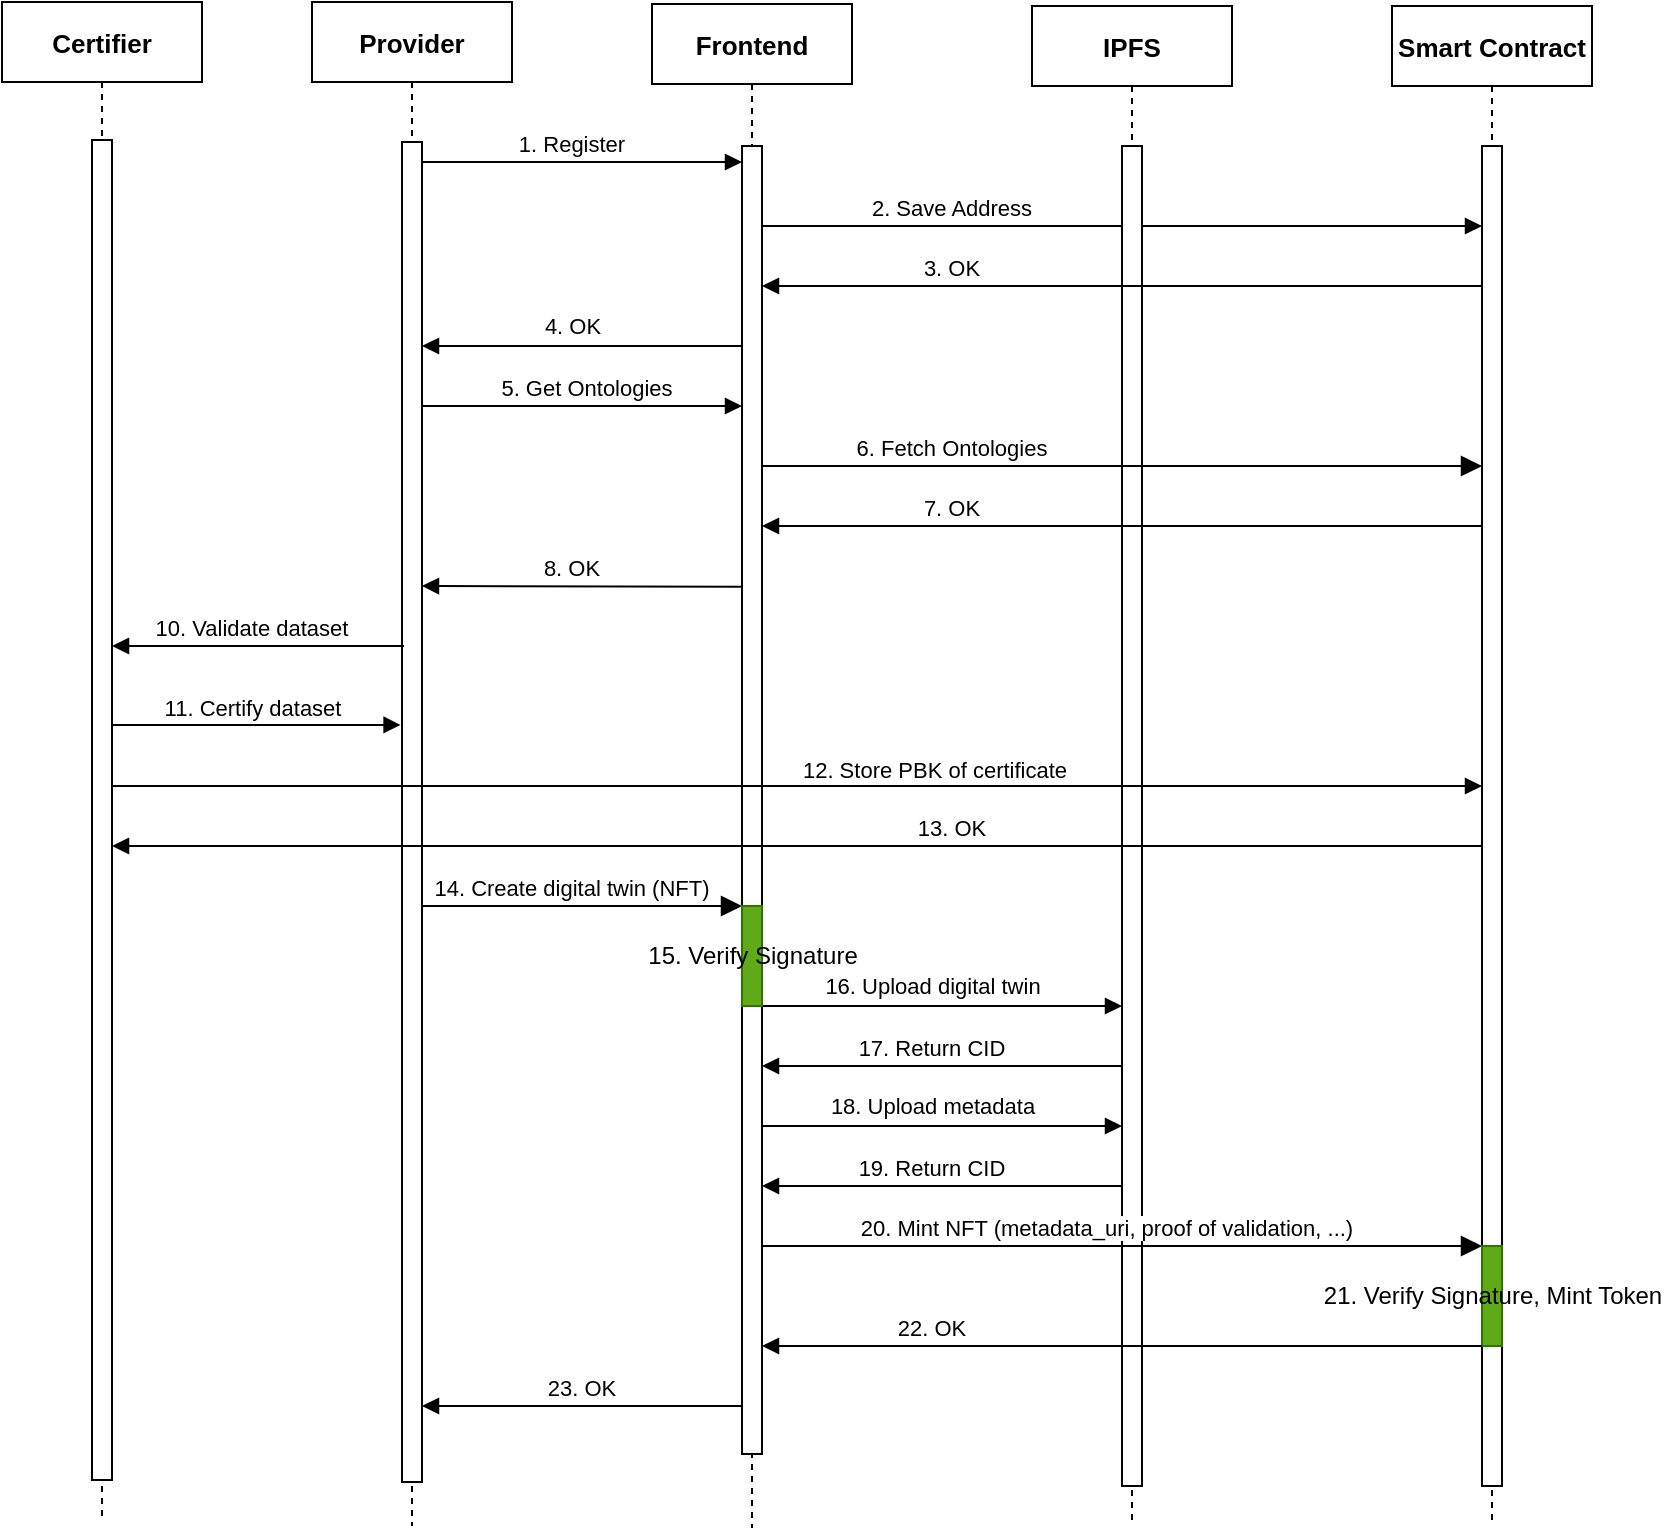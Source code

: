 <mxfile>
    <diagram id="53vZRzIDgZGgw-JT5D9q" name="Page-1">
        <mxGraphModel dx="1081" dy="620" grid="1" gridSize="10" guides="1" tooltips="1" connect="1" arrows="1" fold="1" page="1" pageScale="1" pageWidth="850" pageHeight="1100" math="0" shadow="0">
            <root>
                <mxCell id="0"/>
                <mxCell id="1" parent="0"/>
                <mxCell id="2" value="Provider" style="shape=umlLifeline;perimeter=lifelinePerimeter;container=1;collapsible=0;recursiveResize=0;rounded=0;shadow=0;strokeWidth=1;fontStyle=1;fontSize=13;" parent="1" vertex="1">
                    <mxGeometry x="160" y="78" width="100" height="762" as="geometry"/>
                </mxCell>
                <mxCell id="3" value="" style="points=[];perimeter=orthogonalPerimeter;rounded=0;shadow=0;strokeWidth=1;" parent="2" vertex="1">
                    <mxGeometry x="45" y="70" width="10" height="670" as="geometry"/>
                </mxCell>
                <mxCell id="6" value="Frontend" style="shape=umlLifeline;perimeter=lifelinePerimeter;container=1;collapsible=0;recursiveResize=0;rounded=0;shadow=0;strokeWidth=1;fontStyle=1;fontSize=13;" parent="1" vertex="1">
                    <mxGeometry x="330" y="79" width="100" height="762" as="geometry"/>
                </mxCell>
                <mxCell id="7" value="" style="points=[];perimeter=orthogonalPerimeter;rounded=0;shadow=0;strokeWidth=1;" parent="6" vertex="1">
                    <mxGeometry x="45" y="71" width="10" height="654" as="geometry"/>
                </mxCell>
                <mxCell id="9" value="1. Register" style="verticalAlign=bottom;endArrow=block;entryX=0;entryY=0;shadow=0;strokeWidth=1;" parent="1" edge="1">
                    <mxGeometry x="-0.062" relative="1" as="geometry">
                        <mxPoint x="215" y="158.0" as="sourcePoint"/>
                        <mxPoint x="375" y="158.0" as="targetPoint"/>
                        <mxPoint as="offset"/>
                    </mxGeometry>
                </mxCell>
                <mxCell id="10" value="2. Save Address" style="verticalAlign=bottom;endArrow=block;shadow=0;strokeWidth=1;" parent="1" source="7" target="15" edge="1">
                    <mxGeometry x="-0.472" relative="1" as="geometry">
                        <mxPoint x="215" y="200" as="sourcePoint"/>
                        <mxPoint x="670" y="190" as="targetPoint"/>
                        <Array as="points">
                            <mxPoint x="590" y="190"/>
                        </Array>
                        <mxPoint as="offset"/>
                    </mxGeometry>
                </mxCell>
                <mxCell id="12" value="IPFS" style="shape=umlLifeline;perimeter=lifelinePerimeter;container=1;collapsible=0;recursiveResize=0;rounded=0;shadow=0;strokeWidth=1;fontStyle=1;fontSize=13;" parent="1" vertex="1">
                    <mxGeometry x="520" y="80" width="100" height="760" as="geometry"/>
                </mxCell>
                <mxCell id="13" value="" style="points=[];perimeter=orthogonalPerimeter;rounded=0;shadow=0;strokeWidth=1;" parent="12" vertex="1">
                    <mxGeometry x="45" y="70" width="10" height="670" as="geometry"/>
                </mxCell>
                <mxCell id="14" value="Smart Contract" style="shape=umlLifeline;perimeter=lifelinePerimeter;container=1;collapsible=0;recursiveResize=0;rounded=0;shadow=0;strokeWidth=1;fontStyle=1;fontSize=13;" parent="1" vertex="1">
                    <mxGeometry x="700" y="80" width="100" height="760" as="geometry"/>
                </mxCell>
                <mxCell id="15" value="" style="points=[];perimeter=orthogonalPerimeter;rounded=0;shadow=0;strokeWidth=1;" parent="14" vertex="1">
                    <mxGeometry x="45" y="70" width="10" height="670" as="geometry"/>
                </mxCell>
                <mxCell id="17" value="3. OK" style="verticalAlign=bottom;endArrow=none;shadow=0;strokeWidth=1;startArrow=block;startFill=1;endFill=0;" parent="1" source="7" target="15" edge="1">
                    <mxGeometry x="-0.472" relative="1" as="geometry">
                        <mxPoint x="330.25" y="220" as="sourcePoint"/>
                        <mxPoint x="660" y="220" as="targetPoint"/>
                        <Array as="points">
                            <mxPoint x="400" y="220"/>
                            <mxPoint x="430" y="220"/>
                            <mxPoint x="510" y="220"/>
                            <mxPoint x="640" y="220"/>
                            <mxPoint x="680" y="220"/>
                        </Array>
                        <mxPoint as="offset"/>
                    </mxGeometry>
                </mxCell>
                <mxCell id="22" value="" style="points=[];perimeter=orthogonalPerimeter;rounded=0;shadow=0;strokeWidth=1;fillColor=#60a917;strokeColor=#2D7600;fontColor=#ffffff;" parent="1" vertex="1">
                    <mxGeometry x="50" y="430" width="10" height="50" as="geometry"/>
                </mxCell>
                <mxCell id="28" value="5. Get Ontologies" style="verticalAlign=bottom;endArrow=block;shadow=0;strokeWidth=1;" parent="1" target="7" edge="1" source="3">
                    <mxGeometry x="0.032" relative="1" as="geometry">
                        <mxPoint x="220" y="310" as="sourcePoint"/>
                        <mxPoint x="240" y="310" as="targetPoint"/>
                        <Array as="points">
                            <mxPoint x="270" y="280"/>
                        </Array>
                        <mxPoint as="offset"/>
                    </mxGeometry>
                </mxCell>
                <mxCell id="29" value="6. Fetch Ontologies" style="verticalAlign=bottom;endArrow=block;endSize=8;shadow=0;strokeWidth=1;endFill=1;" parent="1" edge="1">
                    <mxGeometry x="-0.472" relative="1" as="geometry">
                        <mxPoint x="745" y="310" as="targetPoint"/>
                        <mxPoint x="385" y="310" as="sourcePoint"/>
                        <mxPoint as="offset"/>
                        <Array as="points">
                            <mxPoint x="535" y="310"/>
                        </Array>
                    </mxGeometry>
                </mxCell>
                <mxCell id="31" value="7. OK" style="verticalAlign=bottom;endArrow=none;endSize=8;shadow=0;strokeWidth=1;endFill=0;startArrow=block;startFill=1;" parent="1" edge="1">
                    <mxGeometry x="-0.472" relative="1" as="geometry">
                        <mxPoint x="745" y="340" as="targetPoint"/>
                        <mxPoint x="385" y="340" as="sourcePoint"/>
                        <mxPoint as="offset"/>
                        <Array as="points">
                            <mxPoint x="535" y="340"/>
                        </Array>
                    </mxGeometry>
                </mxCell>
                <mxCell id="32" value="8. OK" style="verticalAlign=bottom;endArrow=none;shadow=0;strokeWidth=1;startArrow=block;startFill=1;endFill=0;entryX=-0.01;entryY=0.337;entryDx=0;entryDy=0;entryPerimeter=0;" parent="1" edge="1" target="7">
                    <mxGeometry x="-0.062" relative="1" as="geometry">
                        <mxPoint x="215" y="370.0" as="sourcePoint"/>
                        <mxPoint x="360" y="370" as="targetPoint"/>
                        <mxPoint as="offset"/>
                    </mxGeometry>
                </mxCell>
                <mxCell id="33" value="20. Mint NFT (metadata_uri, proof of validation, ...)" style="verticalAlign=bottom;endArrow=block;endSize=8;shadow=0;strokeWidth=1;endFill=1;" parent="1" edge="1">
                    <mxGeometry x="-0.041" relative="1" as="geometry">
                        <mxPoint x="745" y="699.998" as="targetPoint"/>
                        <mxPoint x="385" y="699.998" as="sourcePoint"/>
                        <mxPoint as="offset"/>
                        <Array as="points"/>
                    </mxGeometry>
                </mxCell>
                <mxCell id="35" value="13. OK" style="verticalAlign=bottom;endArrow=none;endSize=8;shadow=0;strokeWidth=1;endFill=0;startArrow=block;startFill=1;entryX=0.282;entryY=0.516;entryDx=0;entryDy=0;entryPerimeter=0;" parent="1" edge="1" source="27">
                    <mxGeometry x="0.226" relative="1" as="geometry">
                        <mxPoint x="745.0" y="500.0" as="targetPoint"/>
                        <mxPoint x="209.68" y="501.38" as="sourcePoint"/>
                        <mxPoint as="offset"/>
                        <Array as="points"/>
                    </mxGeometry>
                </mxCell>
                <mxCell id="39" value="14. Create digital twin (NFT)" style="verticalAlign=bottom;endArrow=block;endSize=8;shadow=0;strokeWidth=1;endFill=1;startArrow=none;startFill=0;" parent="1" target="7" edge="1" source="3">
                    <mxGeometry x="-0.062" relative="1" as="geometry">
                        <mxPoint x="370" y="530" as="targetPoint"/>
                        <mxPoint x="215" y="556" as="sourcePoint"/>
                        <mxPoint as="offset"/>
                        <Array as="points">
                            <mxPoint x="310" y="530"/>
                            <mxPoint x="330" y="530"/>
                            <mxPoint x="350" y="530"/>
                        </Array>
                    </mxGeometry>
                </mxCell>
                <mxCell id="40" value="" style="points=[];perimeter=orthogonalPerimeter;rounded=0;shadow=0;strokeWidth=1;fillColor=#60a917;strokeColor=#2D7600;fontColor=#ffffff;" parent="1" vertex="1">
                    <mxGeometry x="745" y="700" width="10" height="50" as="geometry"/>
                </mxCell>
                <mxCell id="41" value="21. Verify Signature, Mint Token" style="text;html=1;align=center;verticalAlign=middle;resizable=0;points=[];autosize=1;strokeColor=none;" parent="1" vertex="1">
                    <mxGeometry x="660" y="715" width="180" height="20" as="geometry"/>
                </mxCell>
                <mxCell id="43" value="23. OK" style="verticalAlign=bottom;endArrow=none;shadow=0;strokeWidth=1;startArrow=block;startFill=1;endFill=0;" parent="1" edge="1">
                    <mxGeometry relative="1" as="geometry">
                        <mxPoint x="215" y="780" as="sourcePoint"/>
                        <mxPoint x="375" y="780" as="targetPoint"/>
                    </mxGeometry>
                </mxCell>
                <mxCell id="47" value="12. Store PBK of certificate" style="verticalAlign=bottom;endArrow=block;shadow=0;strokeWidth=1;exitX=1.076;exitY=0.478;exitDx=0;exitDy=0;exitPerimeter=0;" parent="1" edge="1" target="15">
                    <mxGeometry x="0.202" y="-1" relative="1" as="geometry">
                        <mxPoint x="60.0" y="470" as="sourcePoint"/>
                        <mxPoint x="710" y="472" as="targetPoint"/>
                        <mxPoint as="offset"/>
                    </mxGeometry>
                </mxCell>
                <mxCell id="48" value="17. Return CID" style="verticalAlign=bottom;endArrow=none;endSize=8;shadow=0;strokeWidth=1;endFill=0;startArrow=block;startFill=1;" parent="1" edge="1">
                    <mxGeometry x="-0.056" relative="1" as="geometry">
                        <mxPoint x="565" y="610" as="targetPoint"/>
                        <mxPoint x="385" y="610" as="sourcePoint"/>
                        <mxPoint as="offset"/>
                        <Array as="points">
                            <mxPoint x="430" y="610"/>
                        </Array>
                    </mxGeometry>
                </mxCell>
                <mxCell id="49" value="22. OK" style="verticalAlign=bottom;endArrow=none;endSize=8;shadow=0;strokeWidth=1;endFill=0;startArrow=block;startFill=1;" parent="1" edge="1">
                    <mxGeometry x="-0.528" relative="1" as="geometry">
                        <mxPoint x="745" y="750" as="targetPoint"/>
                        <mxPoint x="385" y="750" as="sourcePoint"/>
                        <mxPoint as="offset"/>
                        <Array as="points">
                            <mxPoint x="530" y="750"/>
                        </Array>
                    </mxGeometry>
                </mxCell>
                <mxCell id="50" value="" style="group" parent="1" vertex="1" connectable="0">
                    <mxGeometry x="5" y="78" width="130" height="760" as="geometry"/>
                </mxCell>
                <mxCell id="26" value="Certifier" style="shape=umlLifeline;perimeter=lifelinePerimeter;container=1;collapsible=0;recursiveResize=0;rounded=0;shadow=0;strokeWidth=1;fontStyle=1;fontSize=13;" parent="50" vertex="1">
                    <mxGeometry width="100" height="760" as="geometry"/>
                </mxCell>
                <mxCell id="27" value="" style="points=[];perimeter=orthogonalPerimeter;rounded=0;shadow=0;strokeWidth=1;" parent="50" vertex="1">
                    <mxGeometry x="45" y="69" width="10" height="670" as="geometry"/>
                </mxCell>
                <mxCell id="34" value="10. Validate dataset" style="verticalAlign=bottom;endArrow=block;shadow=0;strokeWidth=1;entryX=0.519;entryY=0.414;entryDx=0;entryDy=0;entryPerimeter=0;" parent="50" edge="1">
                    <mxGeometry x="0.041" relative="1" as="geometry">
                        <mxPoint x="201" y="322" as="sourcePoint"/>
                        <mxPoint x="55.0" y="322" as="targetPoint"/>
                        <mxPoint as="offset"/>
                    </mxGeometry>
                </mxCell>
                <mxCell id="65" value="" style="endArrow=block;html=1;endFill=1;" parent="1" edge="1">
                    <mxGeometry width="50" height="50" relative="1" as="geometry">
                        <mxPoint x="385" y="580" as="sourcePoint"/>
                        <mxPoint x="565" y="580" as="targetPoint"/>
                        <Array as="points">
                            <mxPoint x="400" y="580"/>
                            <mxPoint x="410" y="580"/>
                        </Array>
                    </mxGeometry>
                </mxCell>
                <mxCell id="66" value="16. Upload digital twin" style="edgeLabel;html=1;align=center;verticalAlign=middle;resizable=0;points=[];" parent="65" vertex="1" connectable="0">
                    <mxGeometry x="0.128" relative="1" as="geometry">
                        <mxPoint x="-17" y="-10" as="offset"/>
                    </mxGeometry>
                </mxCell>
                <mxCell id="68" value="" style="endArrow=block;html=1;entryX=-0.071;entryY=0.435;entryDx=0;entryDy=0;entryPerimeter=0;endFill=1;" parent="1" target="3" edge="1" source="27">
                    <mxGeometry width="50" height="50" relative="1" as="geometry">
                        <mxPoint x="61.94" y="438.09" as="sourcePoint"/>
                        <mxPoint x="205.47" y="436.11" as="targetPoint"/>
                    </mxGeometry>
                </mxCell>
                <mxCell id="71" value="&lt;span style=&quot;font-size: 11px;&quot;&gt;11. Certify&amp;nbsp;dataset&lt;/span&gt;" style="edgeLabel;html=1;align=center;verticalAlign=middle;resizable=0;points=[];fontSize=11;" parent="68" vertex="1" connectable="0">
                    <mxGeometry x="0.17" y="-3" relative="1" as="geometry">
                        <mxPoint x="-15" y="-12" as="offset"/>
                    </mxGeometry>
                </mxCell>
                <mxCell id="62" value="" style="endArrow=block;html=1;endFill=1;" parent="1" edge="1">
                    <mxGeometry width="50" height="50" relative="1" as="geometry">
                        <mxPoint x="374.5" y="250.0" as="sourcePoint"/>
                        <mxPoint x="215" y="250" as="targetPoint"/>
                        <Array as="points">
                            <mxPoint x="355" y="250"/>
                            <mxPoint x="285" y="250"/>
                        </Array>
                    </mxGeometry>
                </mxCell>
                <mxCell id="63" value="4. OK" style="edgeLabel;html=1;align=center;verticalAlign=middle;resizable=0;points=[];" parent="62" vertex="1" connectable="0">
                    <mxGeometry x="-0.101" relative="1" as="geometry">
                        <mxPoint x="-13" y="-10" as="offset"/>
                    </mxGeometry>
                </mxCell>
                <mxCell id="72" value="" style="endArrow=block;html=1;endFill=1;" edge="1" parent="1">
                    <mxGeometry width="50" height="50" relative="1" as="geometry">
                        <mxPoint x="385" y="640" as="sourcePoint"/>
                        <mxPoint x="565" y="640" as="targetPoint"/>
                        <Array as="points">
                            <mxPoint x="405" y="640"/>
                            <mxPoint x="415" y="640"/>
                        </Array>
                    </mxGeometry>
                </mxCell>
                <mxCell id="73" value="18. Upload metadata" style="edgeLabel;html=1;align=center;verticalAlign=middle;resizable=0;points=[];" vertex="1" connectable="0" parent="72">
                    <mxGeometry x="0.128" relative="1" as="geometry">
                        <mxPoint x="-17" y="-10" as="offset"/>
                    </mxGeometry>
                </mxCell>
                <mxCell id="74" value="19. Return CID" style="verticalAlign=bottom;endArrow=none;endSize=8;shadow=0;strokeWidth=1;endFill=0;startArrow=block;startFill=1;" edge="1" parent="1">
                    <mxGeometry x="-0.056" relative="1" as="geometry">
                        <mxPoint x="565" y="670" as="targetPoint"/>
                        <mxPoint x="385" y="670" as="sourcePoint"/>
                        <mxPoint as="offset"/>
                        <Array as="points">
                            <mxPoint x="435" y="670"/>
                        </Array>
                    </mxGeometry>
                </mxCell>
                <mxCell id="75" value="" style="points=[];perimeter=orthogonalPerimeter;rounded=0;shadow=0;strokeWidth=1;fillColor=#60a917;strokeColor=#2D7600;fontColor=#ffffff;" vertex="1" parent="1">
                    <mxGeometry x="375" y="530" width="10" height="50" as="geometry"/>
                </mxCell>
                <mxCell id="76" value="15. Verify Signature" style="text;html=1;align=center;verticalAlign=middle;resizable=0;points=[];autosize=1;strokeColor=none;" vertex="1" parent="1">
                    <mxGeometry x="320" y="545" width="120" height="20" as="geometry"/>
                </mxCell>
            </root>
        </mxGraphModel>
    </diagram>
</mxfile>
